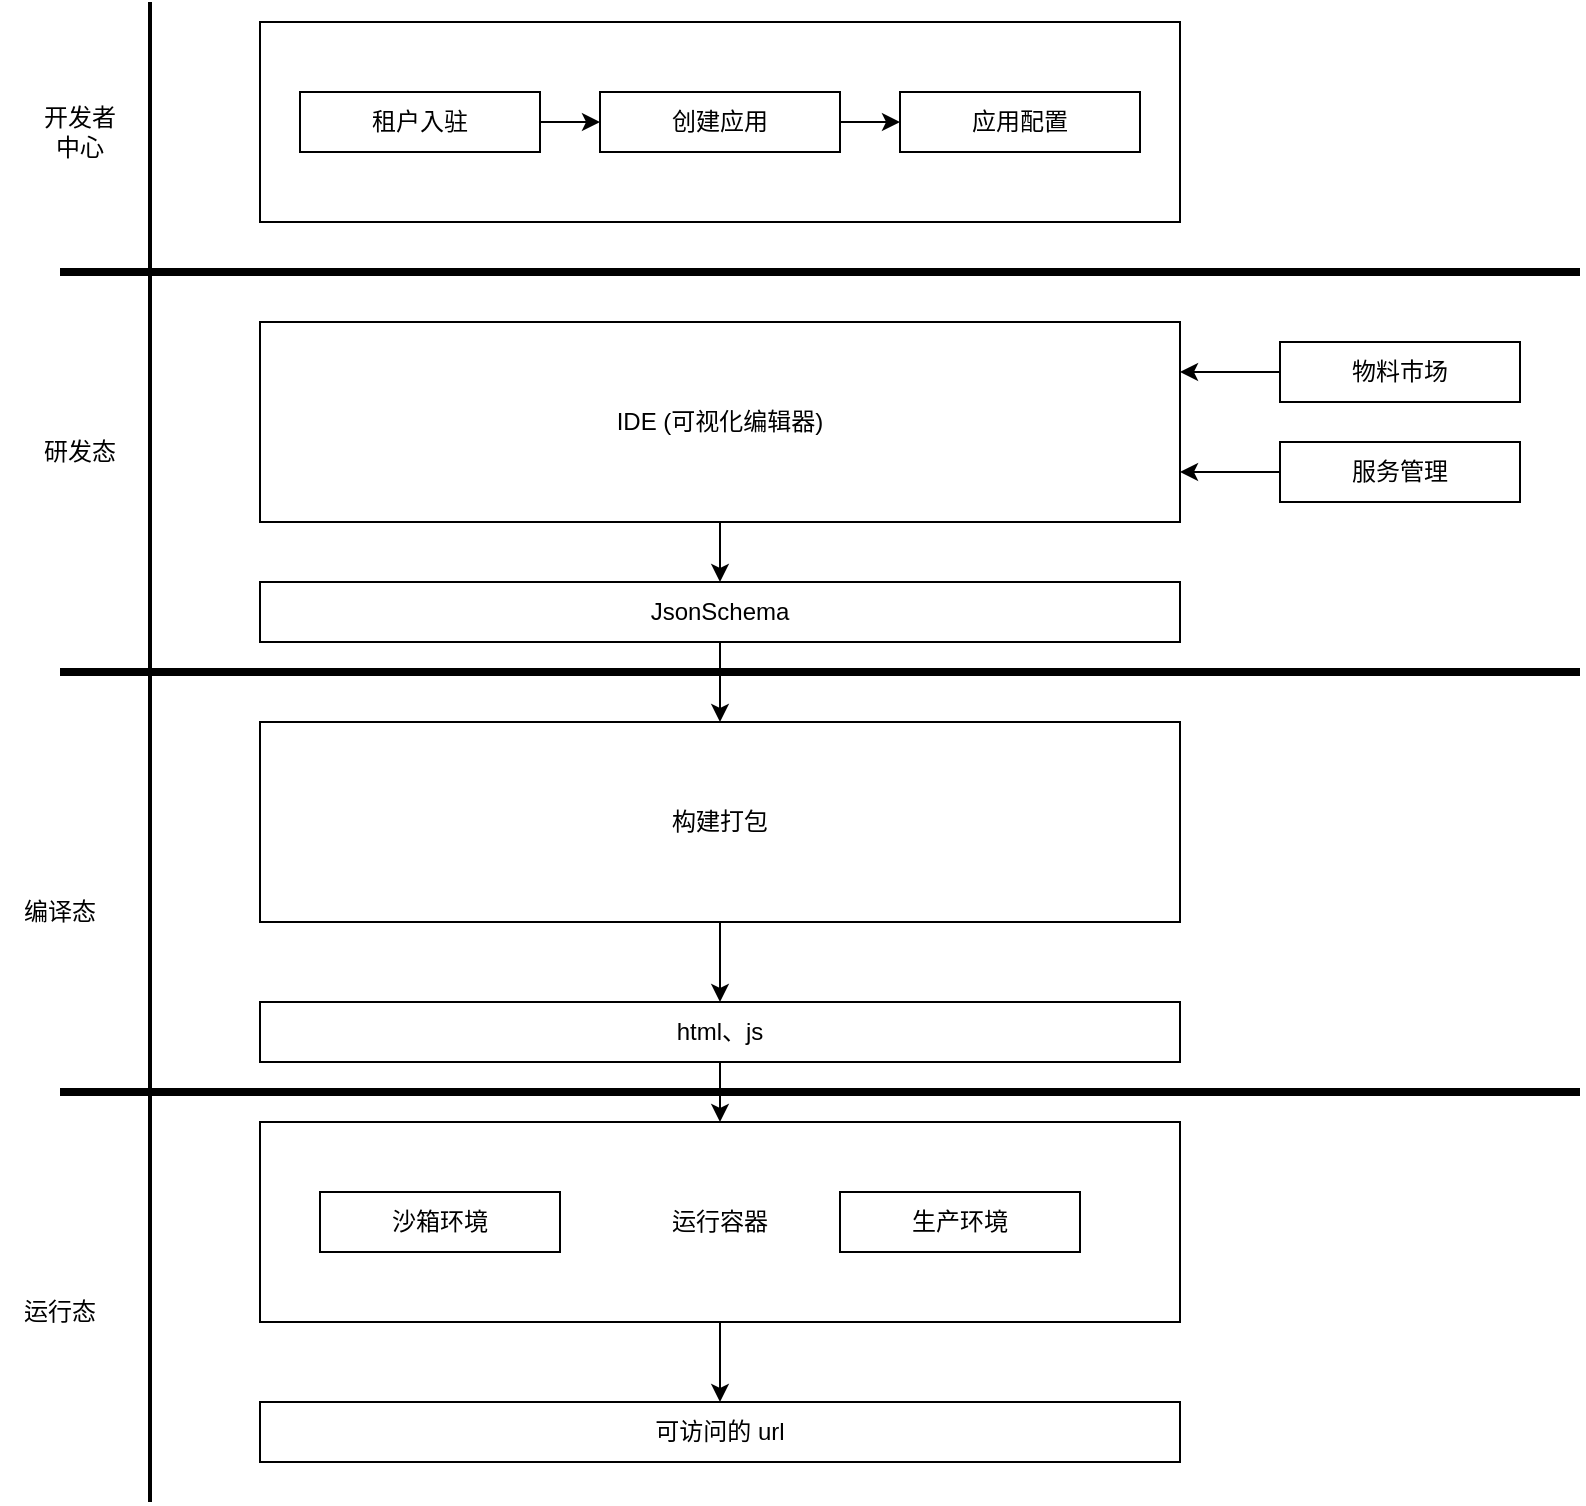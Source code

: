 <mxfile version="17.4.0" type="github">
  <diagram id="PYjZGdKjU_AICDj0z-Zk" name="第 1 页">
    <mxGraphModel dx="2066" dy="1154" grid="1" gridSize="10" guides="1" tooltips="1" connect="1" arrows="1" fold="1" page="1" pageScale="1" pageWidth="2339" pageHeight="3300" math="0" shadow="0">
      <root>
        <mxCell id="0" />
        <mxCell id="1" parent="0" />
        <mxCell id="ab99bcFO6LtGtf1AsuOx-2" value="" style="line;strokeWidth=2;direction=south;html=1;" vertex="1" parent="1">
          <mxGeometry x="400" y="40" width="10" height="750" as="geometry" />
        </mxCell>
        <mxCell id="ab99bcFO6LtGtf1AsuOx-3" value="" style="line;strokeWidth=4;html=1;perimeter=backbonePerimeter;points=[];outlineConnect=0;" vertex="1" parent="1">
          <mxGeometry x="360" y="370" width="760" height="10" as="geometry" />
        </mxCell>
        <mxCell id="ab99bcFO6LtGtf1AsuOx-4" value="" style="line;strokeWidth=4;html=1;perimeter=backbonePerimeter;points=[];outlineConnect=0;" vertex="1" parent="1">
          <mxGeometry x="360" y="580" width="760" height="10" as="geometry" />
        </mxCell>
        <mxCell id="ab99bcFO6LtGtf1AsuOx-6" value="研发态" style="text;html=1;strokeColor=none;fillColor=none;align=center;verticalAlign=middle;whiteSpace=wrap;rounded=0;" vertex="1" parent="1">
          <mxGeometry x="340" y="250" width="60" height="30" as="geometry" />
        </mxCell>
        <mxCell id="ab99bcFO6LtGtf1AsuOx-7" value="编译态" style="text;html=1;strokeColor=none;fillColor=none;align=center;verticalAlign=middle;whiteSpace=wrap;rounded=0;" vertex="1" parent="1">
          <mxGeometry x="330" y="480" width="60" height="30" as="geometry" />
        </mxCell>
        <mxCell id="ab99bcFO6LtGtf1AsuOx-9" value="运行态" style="text;html=1;strokeColor=none;fillColor=none;align=center;verticalAlign=middle;whiteSpace=wrap;rounded=0;" vertex="1" parent="1">
          <mxGeometry x="330" y="680" width="60" height="30" as="geometry" />
        </mxCell>
        <mxCell id="ab99bcFO6LtGtf1AsuOx-25" style="edgeStyle=orthogonalEdgeStyle;rounded=0;orthogonalLoop=1;jettySize=auto;html=1;exitX=0;exitY=0.5;exitDx=0;exitDy=0;entryX=1;entryY=0.25;entryDx=0;entryDy=0;" edge="1" parent="1" source="ab99bcFO6LtGtf1AsuOx-20" target="ab99bcFO6LtGtf1AsuOx-22">
          <mxGeometry relative="1" as="geometry" />
        </mxCell>
        <mxCell id="ab99bcFO6LtGtf1AsuOx-20" value="物料市场" style="rounded=0;whiteSpace=wrap;html=1;" vertex="1" parent="1">
          <mxGeometry x="970" y="210" width="120" height="30" as="geometry" />
        </mxCell>
        <mxCell id="ab99bcFO6LtGtf1AsuOx-24" style="edgeStyle=orthogonalEdgeStyle;rounded=0;orthogonalLoop=1;jettySize=auto;html=1;exitX=0;exitY=0.5;exitDx=0;exitDy=0;entryX=1;entryY=0.75;entryDx=0;entryDy=0;" edge="1" parent="1" source="ab99bcFO6LtGtf1AsuOx-21" target="ab99bcFO6LtGtf1AsuOx-22">
          <mxGeometry relative="1" as="geometry" />
        </mxCell>
        <mxCell id="ab99bcFO6LtGtf1AsuOx-21" value="服务管理" style="rounded=0;whiteSpace=wrap;html=1;" vertex="1" parent="1">
          <mxGeometry x="970" y="260" width="120" height="30" as="geometry" />
        </mxCell>
        <mxCell id="ab99bcFO6LtGtf1AsuOx-27" style="edgeStyle=orthogonalEdgeStyle;rounded=0;orthogonalLoop=1;jettySize=auto;html=1;exitX=0.5;exitY=1;exitDx=0;exitDy=0;entryX=0.5;entryY=0;entryDx=0;entryDy=0;" edge="1" parent="1" source="ab99bcFO6LtGtf1AsuOx-22" target="ab99bcFO6LtGtf1AsuOx-23">
          <mxGeometry relative="1" as="geometry" />
        </mxCell>
        <mxCell id="ab99bcFO6LtGtf1AsuOx-22" value="IDE (可视化编辑器)" style="rounded=0;whiteSpace=wrap;html=1;" vertex="1" parent="1">
          <mxGeometry x="460" y="200" width="460" height="100" as="geometry" />
        </mxCell>
        <mxCell id="ab99bcFO6LtGtf1AsuOx-29" style="edgeStyle=orthogonalEdgeStyle;rounded=0;orthogonalLoop=1;jettySize=auto;html=1;exitX=0.5;exitY=1;exitDx=0;exitDy=0;entryX=0.5;entryY=0;entryDx=0;entryDy=0;" edge="1" parent="1" source="ab99bcFO6LtGtf1AsuOx-23" target="ab99bcFO6LtGtf1AsuOx-28">
          <mxGeometry relative="1" as="geometry" />
        </mxCell>
        <mxCell id="ab99bcFO6LtGtf1AsuOx-23" value="JsonSchema" style="rounded=0;whiteSpace=wrap;html=1;" vertex="1" parent="1">
          <mxGeometry x="460" y="330" width="460" height="30" as="geometry" />
        </mxCell>
        <mxCell id="ab99bcFO6LtGtf1AsuOx-33" style="edgeStyle=orthogonalEdgeStyle;rounded=0;orthogonalLoop=1;jettySize=auto;html=1;exitX=0.5;exitY=1;exitDx=0;exitDy=0;" edge="1" parent="1" source="ab99bcFO6LtGtf1AsuOx-28" target="ab99bcFO6LtGtf1AsuOx-30">
          <mxGeometry relative="1" as="geometry" />
        </mxCell>
        <mxCell id="ab99bcFO6LtGtf1AsuOx-28" value="构建打包" style="rounded=0;whiteSpace=wrap;html=1;" vertex="1" parent="1">
          <mxGeometry x="460" y="400" width="460" height="100" as="geometry" />
        </mxCell>
        <mxCell id="ab99bcFO6LtGtf1AsuOx-34" style="edgeStyle=orthogonalEdgeStyle;rounded=0;orthogonalLoop=1;jettySize=auto;html=1;exitX=0.5;exitY=1;exitDx=0;exitDy=0;" edge="1" parent="1" source="ab99bcFO6LtGtf1AsuOx-30" target="ab99bcFO6LtGtf1AsuOx-31">
          <mxGeometry relative="1" as="geometry" />
        </mxCell>
        <mxCell id="ab99bcFO6LtGtf1AsuOx-30" value="html、js" style="rounded=0;whiteSpace=wrap;html=1;" vertex="1" parent="1">
          <mxGeometry x="460" y="540" width="460" height="30" as="geometry" />
        </mxCell>
        <mxCell id="ab99bcFO6LtGtf1AsuOx-35" style="edgeStyle=orthogonalEdgeStyle;rounded=0;orthogonalLoop=1;jettySize=auto;html=1;exitX=0.5;exitY=1;exitDx=0;exitDy=0;entryX=0.5;entryY=0;entryDx=0;entryDy=0;" edge="1" parent="1" source="ab99bcFO6LtGtf1AsuOx-31" target="ab99bcFO6LtGtf1AsuOx-32">
          <mxGeometry relative="1" as="geometry" />
        </mxCell>
        <mxCell id="ab99bcFO6LtGtf1AsuOx-31" value="运行容器" style="rounded=0;whiteSpace=wrap;html=1;" vertex="1" parent="1">
          <mxGeometry x="460" y="600" width="460" height="100" as="geometry" />
        </mxCell>
        <mxCell id="ab99bcFO6LtGtf1AsuOx-32" value="可访问的 url" style="rounded=0;whiteSpace=wrap;html=1;" vertex="1" parent="1">
          <mxGeometry x="460" y="740" width="460" height="30" as="geometry" />
        </mxCell>
        <mxCell id="ab99bcFO6LtGtf1AsuOx-36" value="" style="line;strokeWidth=4;html=1;perimeter=backbonePerimeter;points=[];outlineConnect=0;" vertex="1" parent="1">
          <mxGeometry x="360" y="170" width="760" height="10" as="geometry" />
        </mxCell>
        <mxCell id="ab99bcFO6LtGtf1AsuOx-37" value="" style="rounded=0;whiteSpace=wrap;html=1;" vertex="1" parent="1">
          <mxGeometry x="460" y="50" width="460" height="100" as="geometry" />
        </mxCell>
        <mxCell id="ab99bcFO6LtGtf1AsuOx-38" value="开发者&lt;br&gt;中心" style="text;html=1;strokeColor=none;fillColor=none;align=center;verticalAlign=middle;whiteSpace=wrap;rounded=0;" vertex="1" parent="1">
          <mxGeometry x="340" y="90" width="60" height="30" as="geometry" />
        </mxCell>
        <mxCell id="ab99bcFO6LtGtf1AsuOx-42" style="edgeStyle=orthogonalEdgeStyle;rounded=0;orthogonalLoop=1;jettySize=auto;html=1;exitX=1;exitY=0.5;exitDx=0;exitDy=0;entryX=0;entryY=0.5;entryDx=0;entryDy=0;" edge="1" parent="1" source="ab99bcFO6LtGtf1AsuOx-39" target="ab99bcFO6LtGtf1AsuOx-40">
          <mxGeometry relative="1" as="geometry" />
        </mxCell>
        <mxCell id="ab99bcFO6LtGtf1AsuOx-39" value="租户入驻" style="rounded=0;whiteSpace=wrap;html=1;" vertex="1" parent="1">
          <mxGeometry x="480" y="85" width="120" height="30" as="geometry" />
        </mxCell>
        <mxCell id="ab99bcFO6LtGtf1AsuOx-43" style="edgeStyle=orthogonalEdgeStyle;rounded=0;orthogonalLoop=1;jettySize=auto;html=1;exitX=1;exitY=0.5;exitDx=0;exitDy=0;entryX=0;entryY=0.5;entryDx=0;entryDy=0;" edge="1" parent="1" source="ab99bcFO6LtGtf1AsuOx-40" target="ab99bcFO6LtGtf1AsuOx-41">
          <mxGeometry relative="1" as="geometry" />
        </mxCell>
        <mxCell id="ab99bcFO6LtGtf1AsuOx-40" value="创建应用" style="rounded=0;whiteSpace=wrap;html=1;" vertex="1" parent="1">
          <mxGeometry x="630" y="85" width="120" height="30" as="geometry" />
        </mxCell>
        <mxCell id="ab99bcFO6LtGtf1AsuOx-41" value="应用配置" style="rounded=0;whiteSpace=wrap;html=1;" vertex="1" parent="1">
          <mxGeometry x="780" y="85" width="120" height="30" as="geometry" />
        </mxCell>
        <mxCell id="ab99bcFO6LtGtf1AsuOx-44" value="沙箱环境" style="rounded=0;whiteSpace=wrap;html=1;" vertex="1" parent="1">
          <mxGeometry x="490" y="635" width="120" height="30" as="geometry" />
        </mxCell>
        <mxCell id="ab99bcFO6LtGtf1AsuOx-45" value="生产环境" style="rounded=0;whiteSpace=wrap;html=1;" vertex="1" parent="1">
          <mxGeometry x="750" y="635" width="120" height="30" as="geometry" />
        </mxCell>
      </root>
    </mxGraphModel>
  </diagram>
</mxfile>
